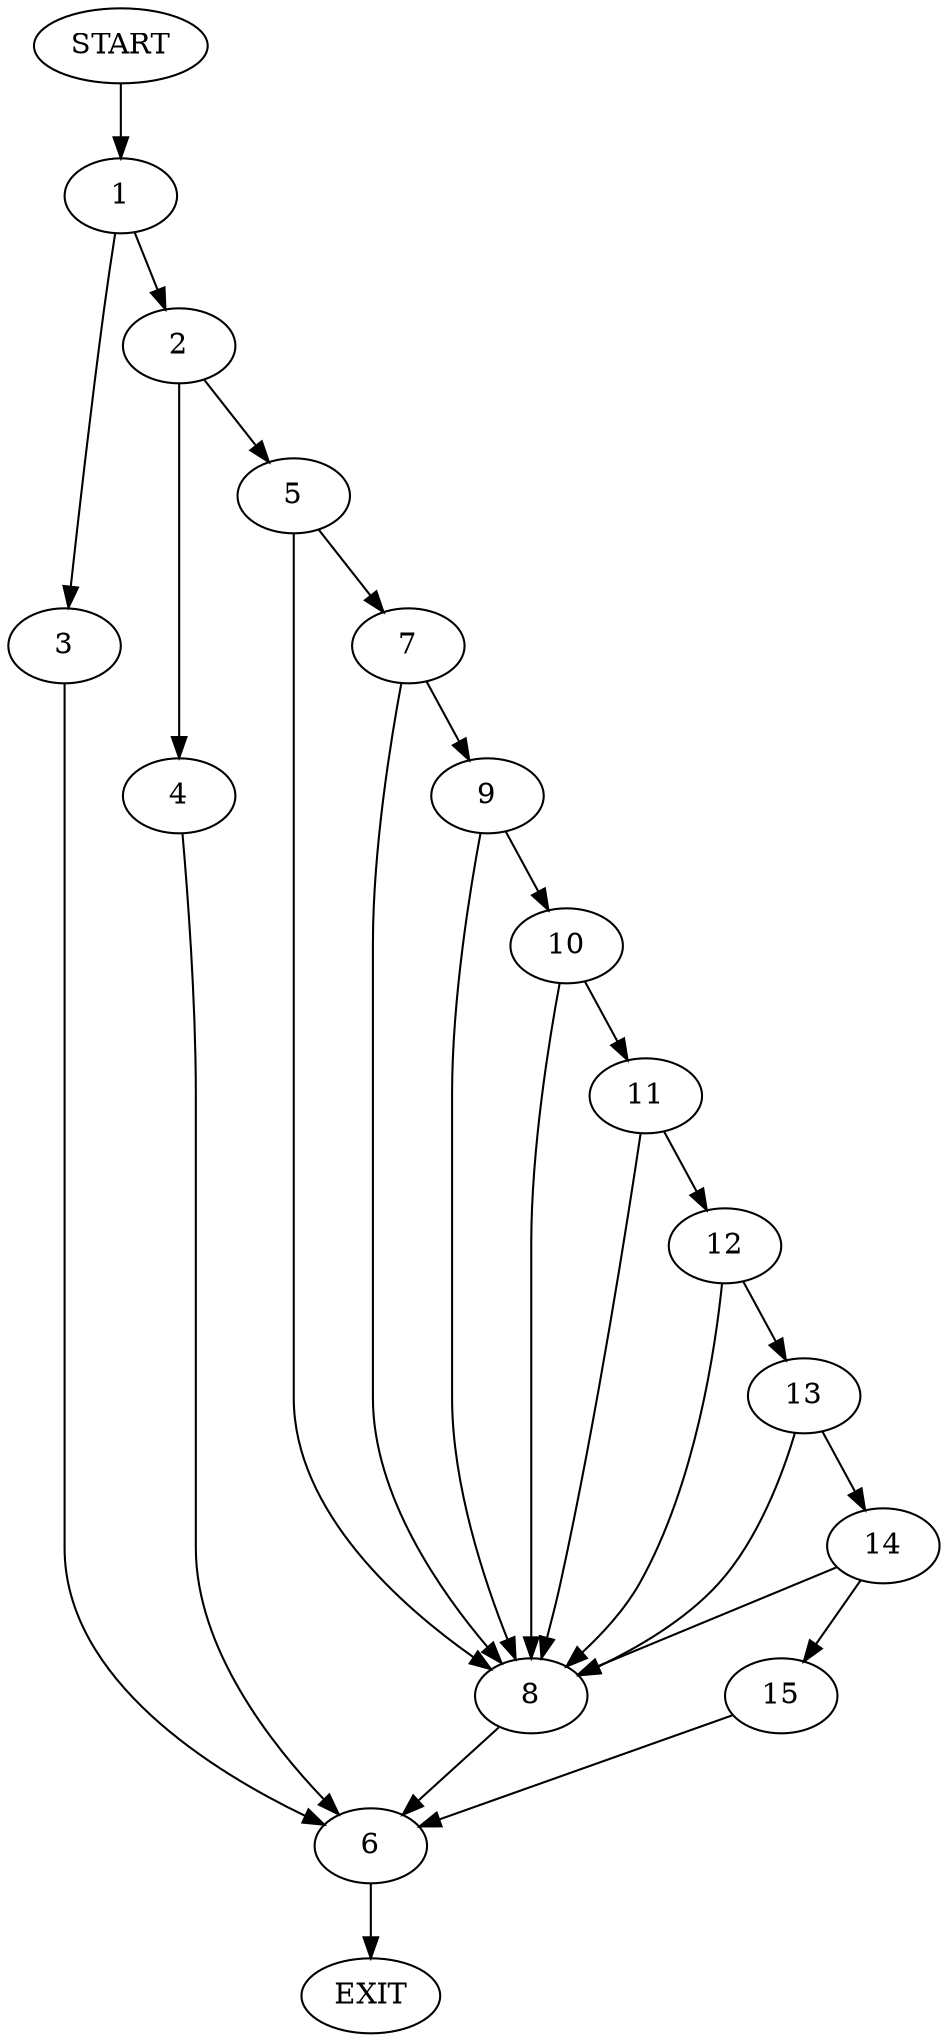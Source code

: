 digraph {
0 [label="START"]
16 [label="EXIT"]
0 -> 1
1 -> 2
1 -> 3
2 -> 4
2 -> 5
3 -> 6
6 -> 16
5 -> 7
5 -> 8
4 -> 6
7 -> 9
7 -> 8
8 -> 6
9 -> 8
9 -> 10
10 -> 8
10 -> 11
11 -> 12
11 -> 8
12 -> 13
12 -> 8
13 -> 8
13 -> 14
14 -> 15
14 -> 8
15 -> 6
}
